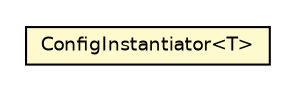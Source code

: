 #!/usr/local/bin/dot
#
# Class diagram 
# Generated by UmlGraph version 4.6 (http://www.spinellis.gr/sw/umlgraph)
#

digraph G {
	edge [fontname="Helvetica",fontsize=10,labelfontname="Helvetica",labelfontsize=10];
	node [fontname="Helvetica",fontsize=10,shape=plaintext];
	// org.synchronoss.cpo.cassandra.config.ConfigInstantiator<T>
	c48003 [label=<<table border="0" cellborder="1" cellspacing="0" cellpadding="2" port="p" bgcolor="lemonChiffon" href="./ConfigInstantiator.html">
		<tr><td><table border="0" cellspacing="0" cellpadding="1">
			<tr><td> ConfigInstantiator&lt;T&gt; </td></tr>
		</table></td></tr>
		</table>>, fontname="Helvetica", fontcolor="black", fontsize=9.0];
}

